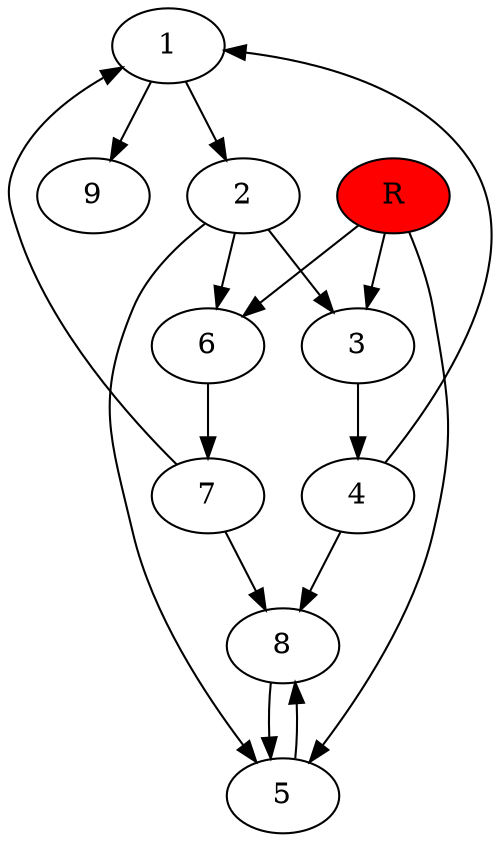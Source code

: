 digraph prb38838 {
	1
	2
	3
	4
	5
	6
	7
	8
	R [fillcolor="#ff0000" style=filled]
	1 -> 2
	1 -> 9
	2 -> 3
	2 -> 5
	2 -> 6
	3 -> 4
	4 -> 1
	4 -> 8
	5 -> 8
	6 -> 7
	7 -> 1
	7 -> 8
	8 -> 5
	R -> 3
	R -> 5
	R -> 6
}

